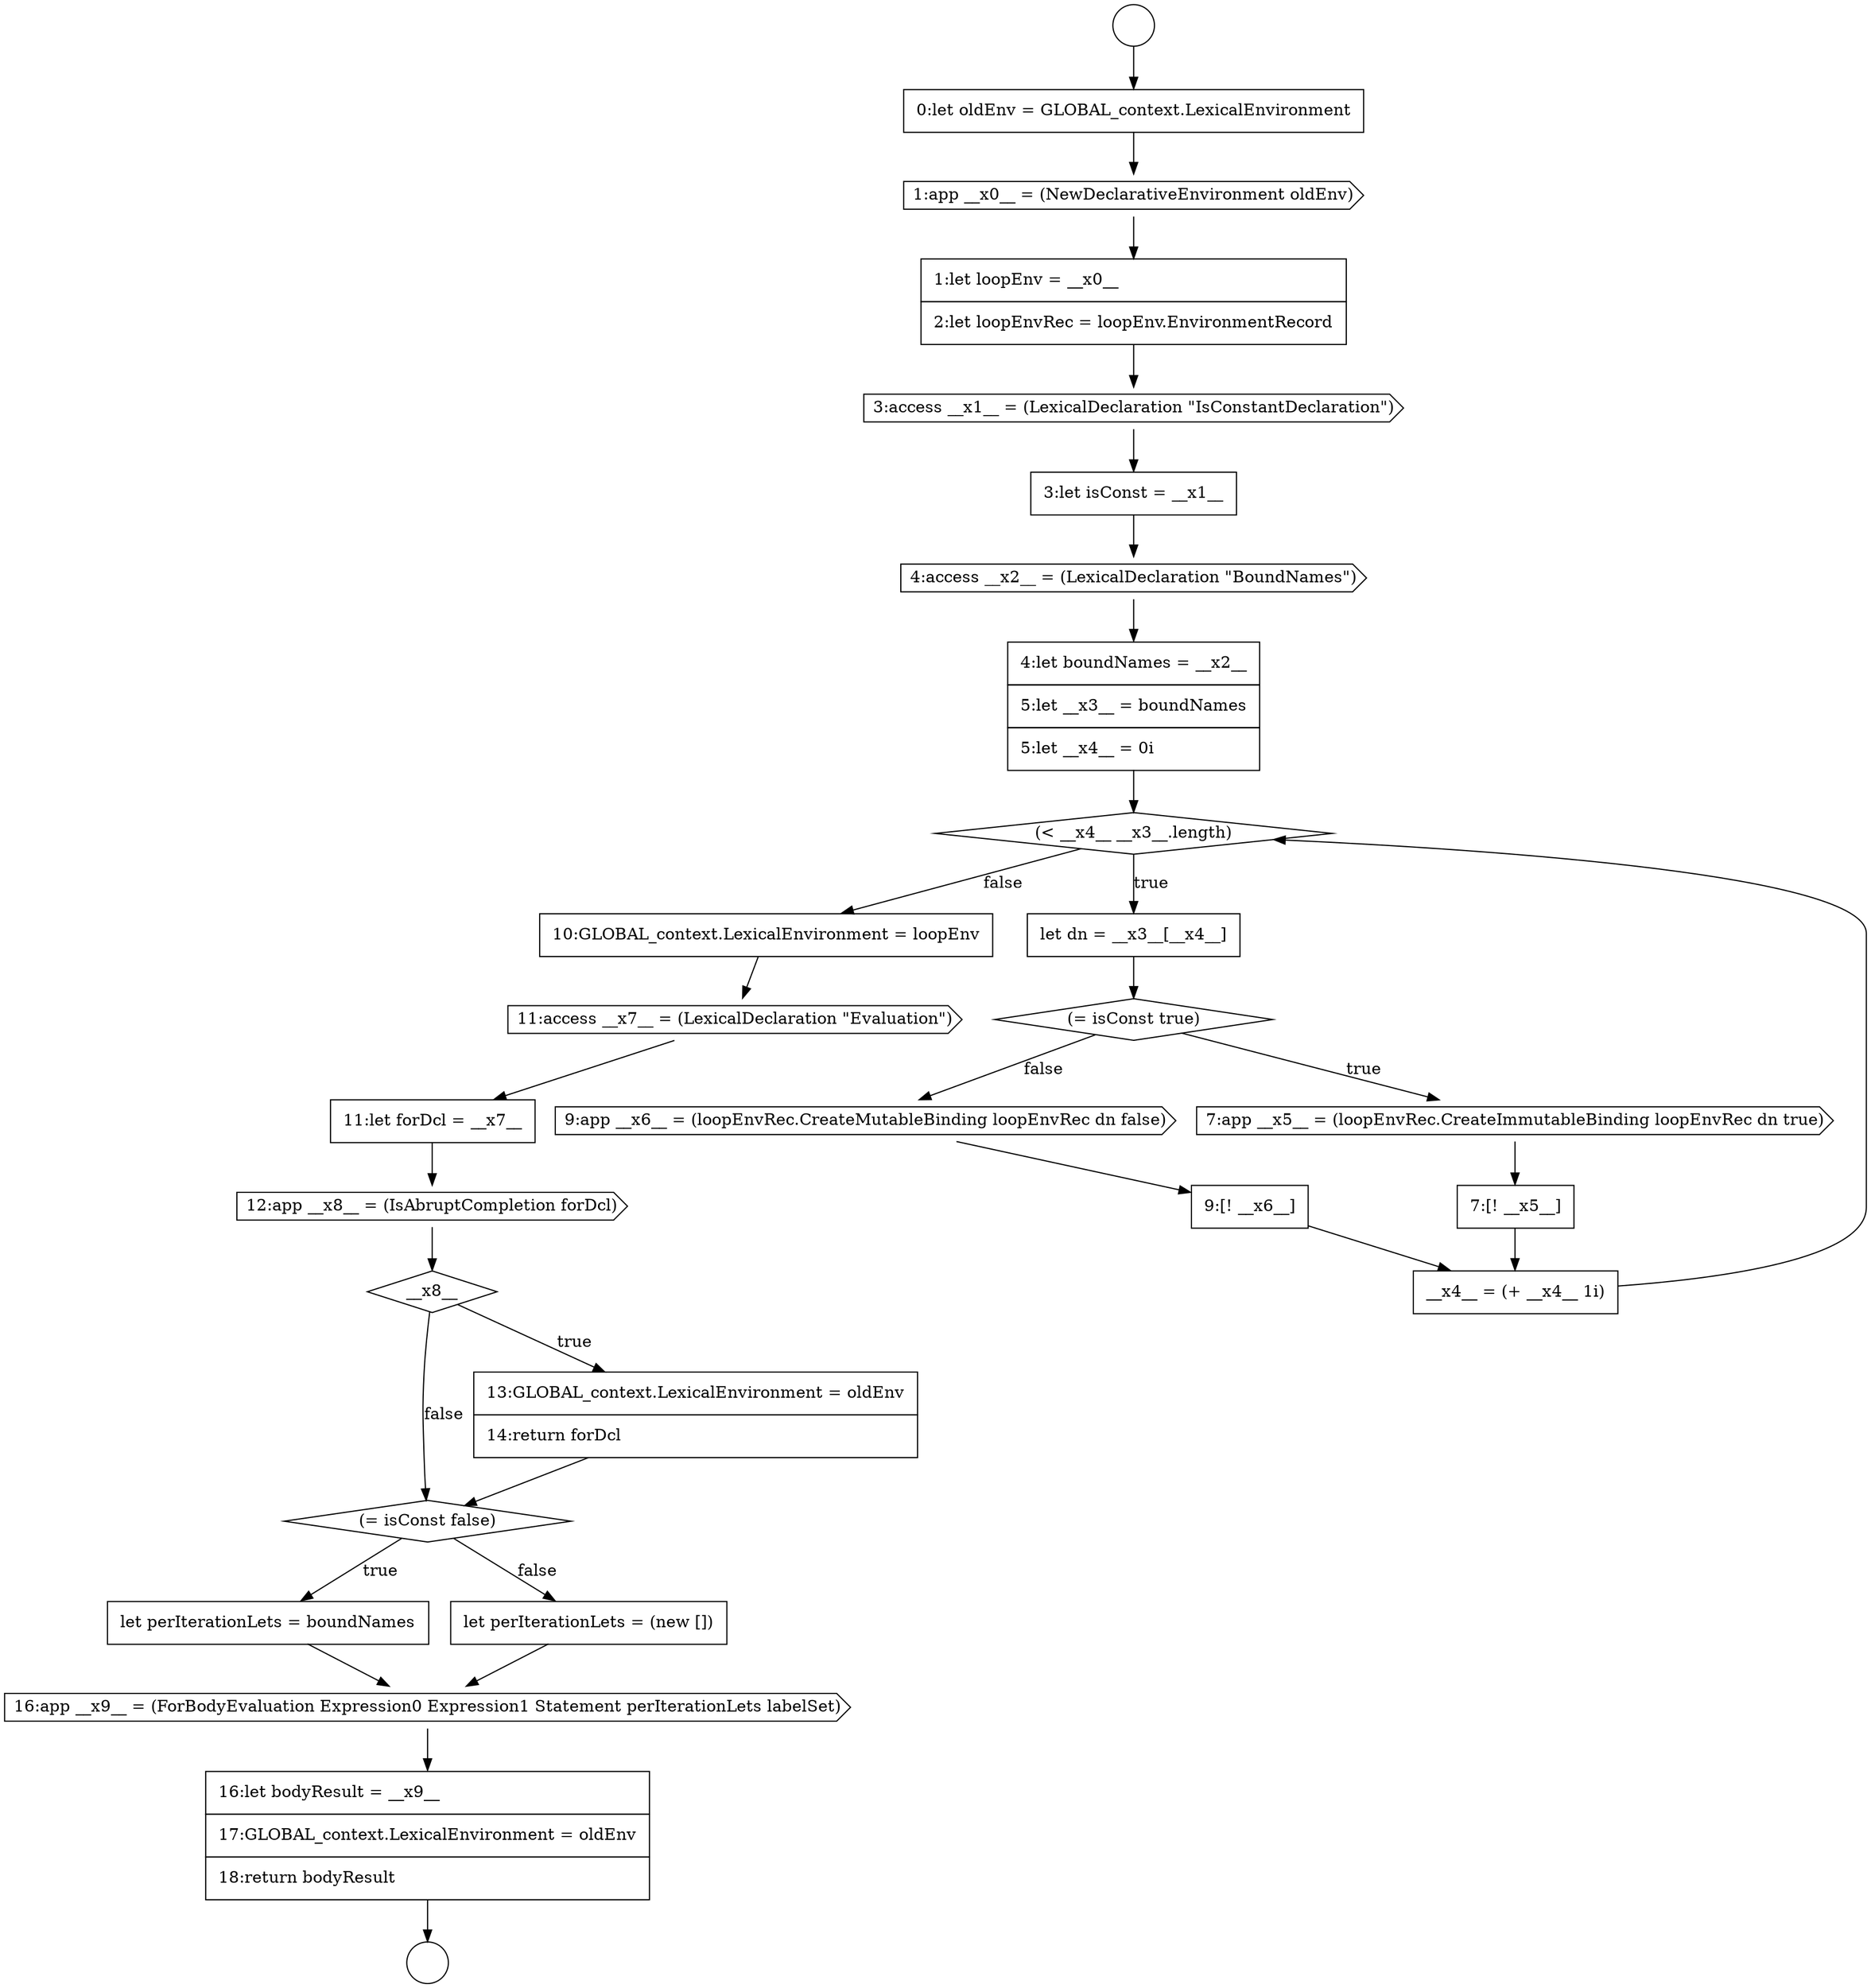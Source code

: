 digraph {
  node6712 [shape=none, margin=0, label=<<font color="black">
    <table border="0" cellborder="1" cellspacing="0" cellpadding="10">
      <tr><td align="left">11:let forDcl = __x7__</td></tr>
    </table>
  </font>> color="black" fillcolor="white" style=filled]
  node6695 [shape=none, margin=0, label=<<font color="black">
    <table border="0" cellborder="1" cellspacing="0" cellpadding="10">
      <tr><td align="left">0:let oldEnv = GLOBAL_context.LexicalEnvironment</td></tr>
    </table>
  </font>> color="black" fillcolor="white" style=filled]
  node6707 [shape=cds, label=<<font color="black">9:app __x6__ = (loopEnvRec.CreateMutableBinding loopEnvRec dn false)</font>> color="black" fillcolor="white" style=filled]
  node6713 [shape=cds, label=<<font color="black">12:app __x8__ = (IsAbruptCompletion forDcl)</font>> color="black" fillcolor="white" style=filled]
  node6717 [shape=none, margin=0, label=<<font color="black">
    <table border="0" cellborder="1" cellspacing="0" cellpadding="10">
      <tr><td align="left">let perIterationLets = boundNames</td></tr>
    </table>
  </font>> color="black" fillcolor="white" style=filled]
  node6696 [shape=cds, label=<<font color="black">1:app __x0__ = (NewDeclarativeEnvironment oldEnv)</font>> color="black" fillcolor="white" style=filled]
  node6720 [shape=none, margin=0, label=<<font color="black">
    <table border="0" cellborder="1" cellspacing="0" cellpadding="10">
      <tr><td align="left">16:let bodyResult = __x9__</td></tr>
      <tr><td align="left">17:GLOBAL_context.LexicalEnvironment = oldEnv</td></tr>
      <tr><td align="left">18:return bodyResult</td></tr>
    </table>
  </font>> color="black" fillcolor="white" style=filled]
  node6716 [shape=diamond, label=<<font color="black">(= isConst false)</font>> color="black" fillcolor="white" style=filled]
  node6699 [shape=none, margin=0, label=<<font color="black">
    <table border="0" cellborder="1" cellspacing="0" cellpadding="10">
      <tr><td align="left">3:let isConst = __x1__</td></tr>
    </table>
  </font>> color="black" fillcolor="white" style=filled]
  node6705 [shape=cds, label=<<font color="black">7:app __x5__ = (loopEnvRec.CreateImmutableBinding loopEnvRec dn true)</font>> color="black" fillcolor="white" style=filled]
  node6710 [shape=none, margin=0, label=<<font color="black">
    <table border="0" cellborder="1" cellspacing="0" cellpadding="10">
      <tr><td align="left">10:GLOBAL_context.LexicalEnvironment = loopEnv</td></tr>
    </table>
  </font>> color="black" fillcolor="white" style=filled]
  node6719 [shape=cds, label=<<font color="black">16:app __x9__ = (ForBodyEvaluation Expression0 Expression1 Statement perIterationLets labelSet)</font>> color="black" fillcolor="white" style=filled]
  node6715 [shape=none, margin=0, label=<<font color="black">
    <table border="0" cellborder="1" cellspacing="0" cellpadding="10">
      <tr><td align="left">13:GLOBAL_context.LexicalEnvironment = oldEnv</td></tr>
      <tr><td align="left">14:return forDcl</td></tr>
    </table>
  </font>> color="black" fillcolor="white" style=filled]
  node6701 [shape=none, margin=0, label=<<font color="black">
    <table border="0" cellborder="1" cellspacing="0" cellpadding="10">
      <tr><td align="left">4:let boundNames = __x2__</td></tr>
      <tr><td align="left">5:let __x3__ = boundNames</td></tr>
      <tr><td align="left">5:let __x4__ = 0i</td></tr>
    </table>
  </font>> color="black" fillcolor="white" style=filled]
  node6694 [shape=circle label=" " color="black" fillcolor="white" style=filled]
  node6714 [shape=diamond, label=<<font color="black">__x8__</font>> color="black" fillcolor="white" style=filled]
  node6697 [shape=none, margin=0, label=<<font color="black">
    <table border="0" cellborder="1" cellspacing="0" cellpadding="10">
      <tr><td align="left">1:let loopEnv = __x0__</td></tr>
      <tr><td align="left">2:let loopEnvRec = loopEnv.EnvironmentRecord</td></tr>
    </table>
  </font>> color="black" fillcolor="white" style=filled]
  node6718 [shape=none, margin=0, label=<<font color="black">
    <table border="0" cellborder="1" cellspacing="0" cellpadding="10">
      <tr><td align="left">let perIterationLets = (new [])</td></tr>
    </table>
  </font>> color="black" fillcolor="white" style=filled]
  node6702 [shape=diamond, label=<<font color="black">(&lt; __x4__ __x3__.length)</font>> color="black" fillcolor="white" style=filled]
  node6700 [shape=cds, label=<<font color="black">4:access __x2__ = (LexicalDeclaration &quot;BoundNames&quot;)</font>> color="black" fillcolor="white" style=filled]
  node6708 [shape=none, margin=0, label=<<font color="black">
    <table border="0" cellborder="1" cellspacing="0" cellpadding="10">
      <tr><td align="left">9:[! __x6__]</td></tr>
    </table>
  </font>> color="black" fillcolor="white" style=filled]
  node6709 [shape=none, margin=0, label=<<font color="black">
    <table border="0" cellborder="1" cellspacing="0" cellpadding="10">
      <tr><td align="left">__x4__ = (+ __x4__ 1i)</td></tr>
    </table>
  </font>> color="black" fillcolor="white" style=filled]
  node6704 [shape=diamond, label=<<font color="black">(= isConst true)</font>> color="black" fillcolor="white" style=filled]
  node6698 [shape=cds, label=<<font color="black">3:access __x1__ = (LexicalDeclaration &quot;IsConstantDeclaration&quot;)</font>> color="black" fillcolor="white" style=filled]
  node6706 [shape=none, margin=0, label=<<font color="black">
    <table border="0" cellborder="1" cellspacing="0" cellpadding="10">
      <tr><td align="left">7:[! __x5__]</td></tr>
    </table>
  </font>> color="black" fillcolor="white" style=filled]
  node6711 [shape=cds, label=<<font color="black">11:access __x7__ = (LexicalDeclaration &quot;Evaluation&quot;)</font>> color="black" fillcolor="white" style=filled]
  node6703 [shape=none, margin=0, label=<<font color="black">
    <table border="0" cellborder="1" cellspacing="0" cellpadding="10">
      <tr><td align="left">let dn = __x3__[__x4__]</td></tr>
    </table>
  </font>> color="black" fillcolor="white" style=filled]
  node6693 [shape=circle label=" " color="black" fillcolor="white" style=filled]
  node6713 -> node6714 [ color="black"]
  node6718 -> node6719 [ color="black"]
  node6693 -> node6695 [ color="black"]
  node6697 -> node6698 [ color="black"]
  node6705 -> node6706 [ color="black"]
  node6701 -> node6702 [ color="black"]
  node6706 -> node6709 [ color="black"]
  node6695 -> node6696 [ color="black"]
  node6700 -> node6701 [ color="black"]
  node6702 -> node6703 [label=<<font color="black">true</font>> color="black"]
  node6702 -> node6710 [label=<<font color="black">false</font>> color="black"]
  node6698 -> node6699 [ color="black"]
  node6703 -> node6704 [ color="black"]
  node6720 -> node6694 [ color="black"]
  node6711 -> node6712 [ color="black"]
  node6696 -> node6697 [ color="black"]
  node6715 -> node6716 [ color="black"]
  node6716 -> node6717 [label=<<font color="black">true</font>> color="black"]
  node6716 -> node6718 [label=<<font color="black">false</font>> color="black"]
  node6699 -> node6700 [ color="black"]
  node6714 -> node6715 [label=<<font color="black">true</font>> color="black"]
  node6714 -> node6716 [label=<<font color="black">false</font>> color="black"]
  node6708 -> node6709 [ color="black"]
  node6717 -> node6719 [ color="black"]
  node6712 -> node6713 [ color="black"]
  node6710 -> node6711 [ color="black"]
  node6719 -> node6720 [ color="black"]
  node6709 -> node6702 [ color="black"]
  node6704 -> node6705 [label=<<font color="black">true</font>> color="black"]
  node6704 -> node6707 [label=<<font color="black">false</font>> color="black"]
  node6707 -> node6708 [ color="black"]
}
